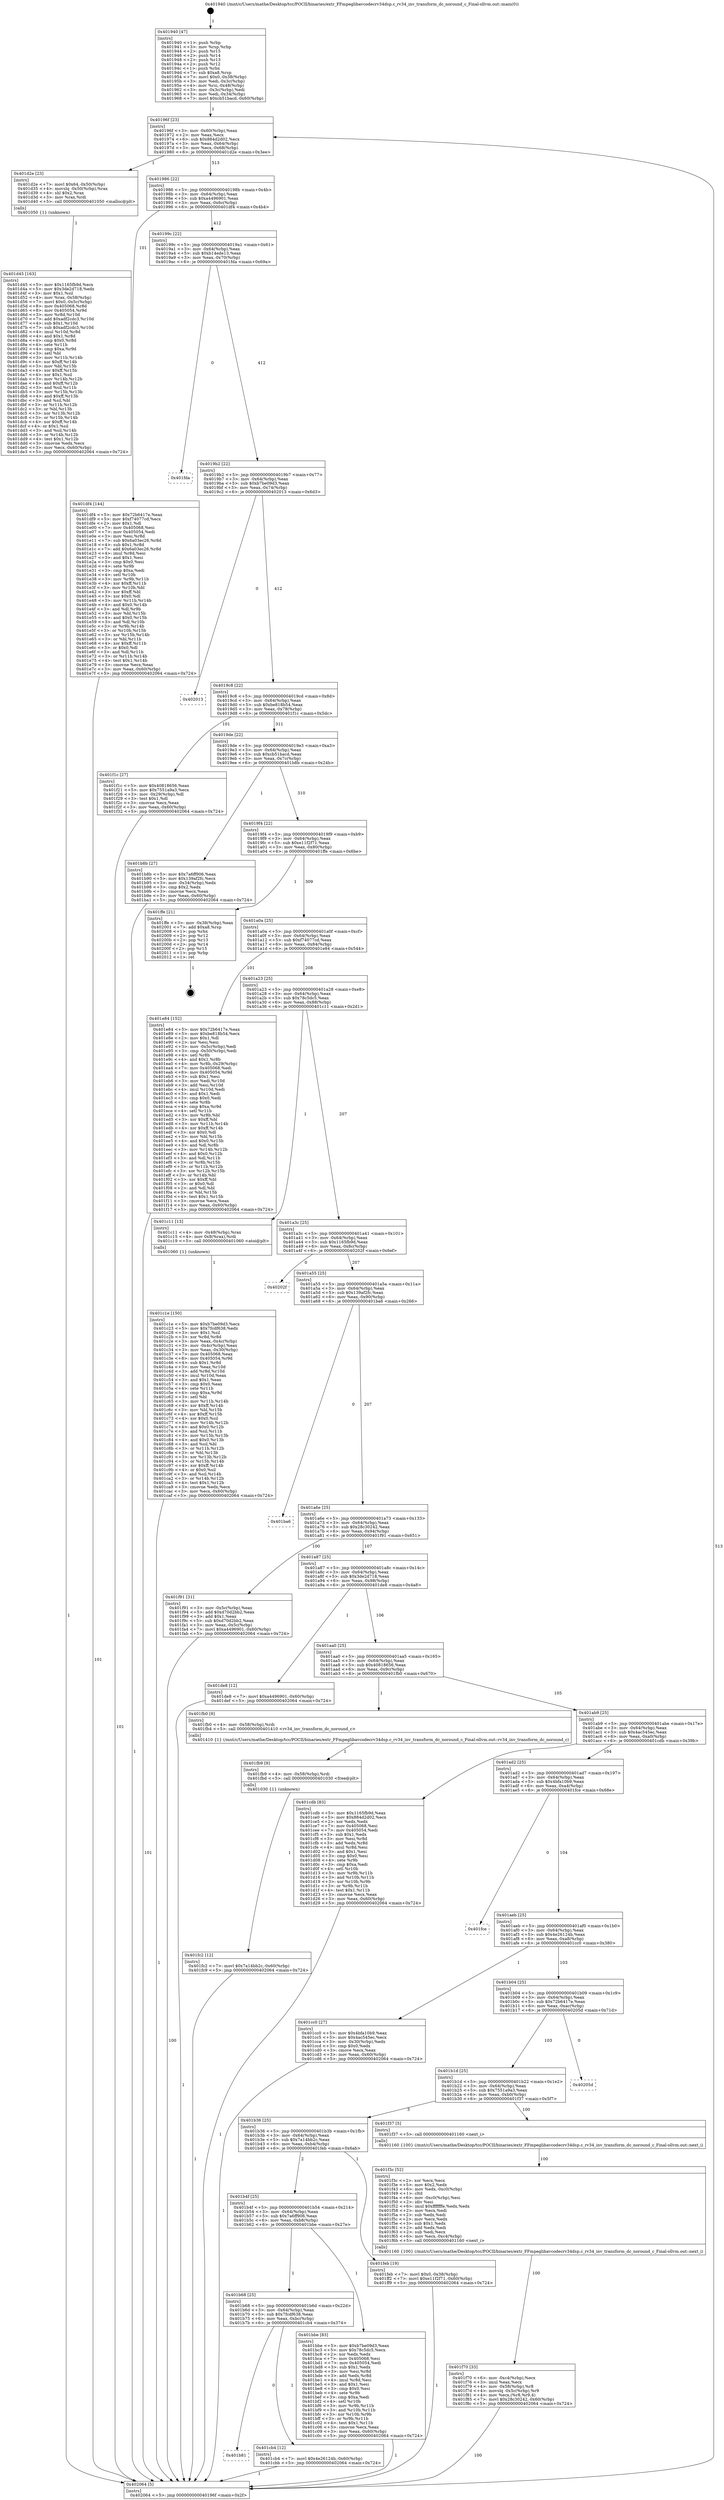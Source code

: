 digraph "0x401940" {
  label = "0x401940 (/mnt/c/Users/mathe/Desktop/tcc/POCII/binaries/extr_FFmpeglibavcodecrv34dsp.c_rv34_inv_transform_dc_noround_c_Final-ollvm.out::main(0))"
  labelloc = "t"
  node[shape=record]

  Entry [label="",width=0.3,height=0.3,shape=circle,fillcolor=black,style=filled]
  "0x40196f" [label="{
     0x40196f [23]\l
     | [instrs]\l
     &nbsp;&nbsp;0x40196f \<+3\>: mov -0x60(%rbp),%eax\l
     &nbsp;&nbsp;0x401972 \<+2\>: mov %eax,%ecx\l
     &nbsp;&nbsp;0x401974 \<+6\>: sub $0x884d2d02,%ecx\l
     &nbsp;&nbsp;0x40197a \<+3\>: mov %eax,-0x64(%rbp)\l
     &nbsp;&nbsp;0x40197d \<+3\>: mov %ecx,-0x68(%rbp)\l
     &nbsp;&nbsp;0x401980 \<+6\>: je 0000000000401d2e \<main+0x3ee\>\l
  }"]
  "0x401d2e" [label="{
     0x401d2e [23]\l
     | [instrs]\l
     &nbsp;&nbsp;0x401d2e \<+7\>: movl $0x64,-0x50(%rbp)\l
     &nbsp;&nbsp;0x401d35 \<+4\>: movslq -0x50(%rbp),%rax\l
     &nbsp;&nbsp;0x401d39 \<+4\>: shl $0x2,%rax\l
     &nbsp;&nbsp;0x401d3d \<+3\>: mov %rax,%rdi\l
     &nbsp;&nbsp;0x401d40 \<+5\>: call 0000000000401050 \<malloc@plt\>\l
     | [calls]\l
     &nbsp;&nbsp;0x401050 \{1\} (unknown)\l
  }"]
  "0x401986" [label="{
     0x401986 [22]\l
     | [instrs]\l
     &nbsp;&nbsp;0x401986 \<+5\>: jmp 000000000040198b \<main+0x4b\>\l
     &nbsp;&nbsp;0x40198b \<+3\>: mov -0x64(%rbp),%eax\l
     &nbsp;&nbsp;0x40198e \<+5\>: sub $0xa4496901,%eax\l
     &nbsp;&nbsp;0x401993 \<+3\>: mov %eax,-0x6c(%rbp)\l
     &nbsp;&nbsp;0x401996 \<+6\>: je 0000000000401df4 \<main+0x4b4\>\l
  }"]
  Exit [label="",width=0.3,height=0.3,shape=circle,fillcolor=black,style=filled,peripheries=2]
  "0x401df4" [label="{
     0x401df4 [144]\l
     | [instrs]\l
     &nbsp;&nbsp;0x401df4 \<+5\>: mov $0x72b6417e,%eax\l
     &nbsp;&nbsp;0x401df9 \<+5\>: mov $0xf74077cd,%ecx\l
     &nbsp;&nbsp;0x401dfe \<+2\>: mov $0x1,%dl\l
     &nbsp;&nbsp;0x401e00 \<+7\>: mov 0x405068,%esi\l
     &nbsp;&nbsp;0x401e07 \<+7\>: mov 0x405054,%edi\l
     &nbsp;&nbsp;0x401e0e \<+3\>: mov %esi,%r8d\l
     &nbsp;&nbsp;0x401e11 \<+7\>: sub $0x6a03ec26,%r8d\l
     &nbsp;&nbsp;0x401e18 \<+4\>: sub $0x1,%r8d\l
     &nbsp;&nbsp;0x401e1c \<+7\>: add $0x6a03ec26,%r8d\l
     &nbsp;&nbsp;0x401e23 \<+4\>: imul %r8d,%esi\l
     &nbsp;&nbsp;0x401e27 \<+3\>: and $0x1,%esi\l
     &nbsp;&nbsp;0x401e2a \<+3\>: cmp $0x0,%esi\l
     &nbsp;&nbsp;0x401e2d \<+4\>: sete %r9b\l
     &nbsp;&nbsp;0x401e31 \<+3\>: cmp $0xa,%edi\l
     &nbsp;&nbsp;0x401e34 \<+4\>: setl %r10b\l
     &nbsp;&nbsp;0x401e38 \<+3\>: mov %r9b,%r11b\l
     &nbsp;&nbsp;0x401e3b \<+4\>: xor $0xff,%r11b\l
     &nbsp;&nbsp;0x401e3f \<+3\>: mov %r10b,%bl\l
     &nbsp;&nbsp;0x401e42 \<+3\>: xor $0xff,%bl\l
     &nbsp;&nbsp;0x401e45 \<+3\>: xor $0x0,%dl\l
     &nbsp;&nbsp;0x401e48 \<+3\>: mov %r11b,%r14b\l
     &nbsp;&nbsp;0x401e4b \<+4\>: and $0x0,%r14b\l
     &nbsp;&nbsp;0x401e4f \<+3\>: and %dl,%r9b\l
     &nbsp;&nbsp;0x401e52 \<+3\>: mov %bl,%r15b\l
     &nbsp;&nbsp;0x401e55 \<+4\>: and $0x0,%r15b\l
     &nbsp;&nbsp;0x401e59 \<+3\>: and %dl,%r10b\l
     &nbsp;&nbsp;0x401e5c \<+3\>: or %r9b,%r14b\l
     &nbsp;&nbsp;0x401e5f \<+3\>: or %r10b,%r15b\l
     &nbsp;&nbsp;0x401e62 \<+3\>: xor %r15b,%r14b\l
     &nbsp;&nbsp;0x401e65 \<+3\>: or %bl,%r11b\l
     &nbsp;&nbsp;0x401e68 \<+4\>: xor $0xff,%r11b\l
     &nbsp;&nbsp;0x401e6c \<+3\>: or $0x0,%dl\l
     &nbsp;&nbsp;0x401e6f \<+3\>: and %dl,%r11b\l
     &nbsp;&nbsp;0x401e72 \<+3\>: or %r11b,%r14b\l
     &nbsp;&nbsp;0x401e75 \<+4\>: test $0x1,%r14b\l
     &nbsp;&nbsp;0x401e79 \<+3\>: cmovne %ecx,%eax\l
     &nbsp;&nbsp;0x401e7c \<+3\>: mov %eax,-0x60(%rbp)\l
     &nbsp;&nbsp;0x401e7f \<+5\>: jmp 0000000000402064 \<main+0x724\>\l
  }"]
  "0x40199c" [label="{
     0x40199c [22]\l
     | [instrs]\l
     &nbsp;&nbsp;0x40199c \<+5\>: jmp 00000000004019a1 \<main+0x61\>\l
     &nbsp;&nbsp;0x4019a1 \<+3\>: mov -0x64(%rbp),%eax\l
     &nbsp;&nbsp;0x4019a4 \<+5\>: sub $0xb14ede13,%eax\l
     &nbsp;&nbsp;0x4019a9 \<+3\>: mov %eax,-0x70(%rbp)\l
     &nbsp;&nbsp;0x4019ac \<+6\>: je 0000000000401fda \<main+0x69a\>\l
  }"]
  "0x401fc2" [label="{
     0x401fc2 [12]\l
     | [instrs]\l
     &nbsp;&nbsp;0x401fc2 \<+7\>: movl $0x7a14bb2c,-0x60(%rbp)\l
     &nbsp;&nbsp;0x401fc9 \<+5\>: jmp 0000000000402064 \<main+0x724\>\l
  }"]
  "0x401fda" [label="{
     0x401fda\l
  }", style=dashed]
  "0x4019b2" [label="{
     0x4019b2 [22]\l
     | [instrs]\l
     &nbsp;&nbsp;0x4019b2 \<+5\>: jmp 00000000004019b7 \<main+0x77\>\l
     &nbsp;&nbsp;0x4019b7 \<+3\>: mov -0x64(%rbp),%eax\l
     &nbsp;&nbsp;0x4019ba \<+5\>: sub $0xb7be09d3,%eax\l
     &nbsp;&nbsp;0x4019bf \<+3\>: mov %eax,-0x74(%rbp)\l
     &nbsp;&nbsp;0x4019c2 \<+6\>: je 0000000000402013 \<main+0x6d3\>\l
  }"]
  "0x401fb9" [label="{
     0x401fb9 [9]\l
     | [instrs]\l
     &nbsp;&nbsp;0x401fb9 \<+4\>: mov -0x58(%rbp),%rdi\l
     &nbsp;&nbsp;0x401fbd \<+5\>: call 0000000000401030 \<free@plt\>\l
     | [calls]\l
     &nbsp;&nbsp;0x401030 \{1\} (unknown)\l
  }"]
  "0x402013" [label="{
     0x402013\l
  }", style=dashed]
  "0x4019c8" [label="{
     0x4019c8 [22]\l
     | [instrs]\l
     &nbsp;&nbsp;0x4019c8 \<+5\>: jmp 00000000004019cd \<main+0x8d\>\l
     &nbsp;&nbsp;0x4019cd \<+3\>: mov -0x64(%rbp),%eax\l
     &nbsp;&nbsp;0x4019d0 \<+5\>: sub $0xbe818b54,%eax\l
     &nbsp;&nbsp;0x4019d5 \<+3\>: mov %eax,-0x78(%rbp)\l
     &nbsp;&nbsp;0x4019d8 \<+6\>: je 0000000000401f1c \<main+0x5dc\>\l
  }"]
  "0x401f70" [label="{
     0x401f70 [33]\l
     | [instrs]\l
     &nbsp;&nbsp;0x401f70 \<+6\>: mov -0xc4(%rbp),%ecx\l
     &nbsp;&nbsp;0x401f76 \<+3\>: imul %eax,%ecx\l
     &nbsp;&nbsp;0x401f79 \<+4\>: mov -0x58(%rbp),%r8\l
     &nbsp;&nbsp;0x401f7d \<+4\>: movslq -0x5c(%rbp),%r9\l
     &nbsp;&nbsp;0x401f81 \<+4\>: mov %ecx,(%r8,%r9,4)\l
     &nbsp;&nbsp;0x401f85 \<+7\>: movl $0x28c30242,-0x60(%rbp)\l
     &nbsp;&nbsp;0x401f8c \<+5\>: jmp 0000000000402064 \<main+0x724\>\l
  }"]
  "0x401f1c" [label="{
     0x401f1c [27]\l
     | [instrs]\l
     &nbsp;&nbsp;0x401f1c \<+5\>: mov $0x40818656,%eax\l
     &nbsp;&nbsp;0x401f21 \<+5\>: mov $0x7551a9a3,%ecx\l
     &nbsp;&nbsp;0x401f26 \<+3\>: mov -0x29(%rbp),%dl\l
     &nbsp;&nbsp;0x401f29 \<+3\>: test $0x1,%dl\l
     &nbsp;&nbsp;0x401f2c \<+3\>: cmovne %ecx,%eax\l
     &nbsp;&nbsp;0x401f2f \<+3\>: mov %eax,-0x60(%rbp)\l
     &nbsp;&nbsp;0x401f32 \<+5\>: jmp 0000000000402064 \<main+0x724\>\l
  }"]
  "0x4019de" [label="{
     0x4019de [22]\l
     | [instrs]\l
     &nbsp;&nbsp;0x4019de \<+5\>: jmp 00000000004019e3 \<main+0xa3\>\l
     &nbsp;&nbsp;0x4019e3 \<+3\>: mov -0x64(%rbp),%eax\l
     &nbsp;&nbsp;0x4019e6 \<+5\>: sub $0xcb51bacd,%eax\l
     &nbsp;&nbsp;0x4019eb \<+3\>: mov %eax,-0x7c(%rbp)\l
     &nbsp;&nbsp;0x4019ee \<+6\>: je 0000000000401b8b \<main+0x24b\>\l
  }"]
  "0x401f3c" [label="{
     0x401f3c [52]\l
     | [instrs]\l
     &nbsp;&nbsp;0x401f3c \<+2\>: xor %ecx,%ecx\l
     &nbsp;&nbsp;0x401f3e \<+5\>: mov $0x2,%edx\l
     &nbsp;&nbsp;0x401f43 \<+6\>: mov %edx,-0xc0(%rbp)\l
     &nbsp;&nbsp;0x401f49 \<+1\>: cltd\l
     &nbsp;&nbsp;0x401f4a \<+6\>: mov -0xc0(%rbp),%esi\l
     &nbsp;&nbsp;0x401f50 \<+2\>: idiv %esi\l
     &nbsp;&nbsp;0x401f52 \<+6\>: imul $0xfffffffe,%edx,%edx\l
     &nbsp;&nbsp;0x401f58 \<+2\>: mov %ecx,%edi\l
     &nbsp;&nbsp;0x401f5a \<+2\>: sub %edx,%edi\l
     &nbsp;&nbsp;0x401f5c \<+2\>: mov %ecx,%edx\l
     &nbsp;&nbsp;0x401f5e \<+3\>: sub $0x1,%edx\l
     &nbsp;&nbsp;0x401f61 \<+2\>: add %edx,%edi\l
     &nbsp;&nbsp;0x401f63 \<+2\>: sub %edi,%ecx\l
     &nbsp;&nbsp;0x401f65 \<+6\>: mov %ecx,-0xc4(%rbp)\l
     &nbsp;&nbsp;0x401f6b \<+5\>: call 0000000000401160 \<next_i\>\l
     | [calls]\l
     &nbsp;&nbsp;0x401160 \{100\} (/mnt/c/Users/mathe/Desktop/tcc/POCII/binaries/extr_FFmpeglibavcodecrv34dsp.c_rv34_inv_transform_dc_noround_c_Final-ollvm.out::next_i)\l
  }"]
  "0x401b8b" [label="{
     0x401b8b [27]\l
     | [instrs]\l
     &nbsp;&nbsp;0x401b8b \<+5\>: mov $0x7a6ff906,%eax\l
     &nbsp;&nbsp;0x401b90 \<+5\>: mov $0x139af2fc,%ecx\l
     &nbsp;&nbsp;0x401b95 \<+3\>: mov -0x34(%rbp),%edx\l
     &nbsp;&nbsp;0x401b98 \<+3\>: cmp $0x2,%edx\l
     &nbsp;&nbsp;0x401b9b \<+3\>: cmovne %ecx,%eax\l
     &nbsp;&nbsp;0x401b9e \<+3\>: mov %eax,-0x60(%rbp)\l
     &nbsp;&nbsp;0x401ba1 \<+5\>: jmp 0000000000402064 \<main+0x724\>\l
  }"]
  "0x4019f4" [label="{
     0x4019f4 [22]\l
     | [instrs]\l
     &nbsp;&nbsp;0x4019f4 \<+5\>: jmp 00000000004019f9 \<main+0xb9\>\l
     &nbsp;&nbsp;0x4019f9 \<+3\>: mov -0x64(%rbp),%eax\l
     &nbsp;&nbsp;0x4019fc \<+5\>: sub $0xe11f2f71,%eax\l
     &nbsp;&nbsp;0x401a01 \<+3\>: mov %eax,-0x80(%rbp)\l
     &nbsp;&nbsp;0x401a04 \<+6\>: je 0000000000401ffe \<main+0x6be\>\l
  }"]
  "0x402064" [label="{
     0x402064 [5]\l
     | [instrs]\l
     &nbsp;&nbsp;0x402064 \<+5\>: jmp 000000000040196f \<main+0x2f\>\l
  }"]
  "0x401940" [label="{
     0x401940 [47]\l
     | [instrs]\l
     &nbsp;&nbsp;0x401940 \<+1\>: push %rbp\l
     &nbsp;&nbsp;0x401941 \<+3\>: mov %rsp,%rbp\l
     &nbsp;&nbsp;0x401944 \<+2\>: push %r15\l
     &nbsp;&nbsp;0x401946 \<+2\>: push %r14\l
     &nbsp;&nbsp;0x401948 \<+2\>: push %r13\l
     &nbsp;&nbsp;0x40194a \<+2\>: push %r12\l
     &nbsp;&nbsp;0x40194c \<+1\>: push %rbx\l
     &nbsp;&nbsp;0x40194d \<+7\>: sub $0xa8,%rsp\l
     &nbsp;&nbsp;0x401954 \<+7\>: movl $0x0,-0x38(%rbp)\l
     &nbsp;&nbsp;0x40195b \<+3\>: mov %edi,-0x3c(%rbp)\l
     &nbsp;&nbsp;0x40195e \<+4\>: mov %rsi,-0x48(%rbp)\l
     &nbsp;&nbsp;0x401962 \<+3\>: mov -0x3c(%rbp),%edi\l
     &nbsp;&nbsp;0x401965 \<+3\>: mov %edi,-0x34(%rbp)\l
     &nbsp;&nbsp;0x401968 \<+7\>: movl $0xcb51bacd,-0x60(%rbp)\l
  }"]
  "0x401d45" [label="{
     0x401d45 [163]\l
     | [instrs]\l
     &nbsp;&nbsp;0x401d45 \<+5\>: mov $0x1165fb9d,%ecx\l
     &nbsp;&nbsp;0x401d4a \<+5\>: mov $0x3de2d718,%edx\l
     &nbsp;&nbsp;0x401d4f \<+3\>: mov $0x1,%sil\l
     &nbsp;&nbsp;0x401d52 \<+4\>: mov %rax,-0x58(%rbp)\l
     &nbsp;&nbsp;0x401d56 \<+7\>: movl $0x0,-0x5c(%rbp)\l
     &nbsp;&nbsp;0x401d5d \<+8\>: mov 0x405068,%r8d\l
     &nbsp;&nbsp;0x401d65 \<+8\>: mov 0x405054,%r9d\l
     &nbsp;&nbsp;0x401d6d \<+3\>: mov %r8d,%r10d\l
     &nbsp;&nbsp;0x401d70 \<+7\>: add $0xadf2cdc3,%r10d\l
     &nbsp;&nbsp;0x401d77 \<+4\>: sub $0x1,%r10d\l
     &nbsp;&nbsp;0x401d7b \<+7\>: sub $0xadf2cdc3,%r10d\l
     &nbsp;&nbsp;0x401d82 \<+4\>: imul %r10d,%r8d\l
     &nbsp;&nbsp;0x401d86 \<+4\>: and $0x1,%r8d\l
     &nbsp;&nbsp;0x401d8a \<+4\>: cmp $0x0,%r8d\l
     &nbsp;&nbsp;0x401d8e \<+4\>: sete %r11b\l
     &nbsp;&nbsp;0x401d92 \<+4\>: cmp $0xa,%r9d\l
     &nbsp;&nbsp;0x401d96 \<+3\>: setl %bl\l
     &nbsp;&nbsp;0x401d99 \<+3\>: mov %r11b,%r14b\l
     &nbsp;&nbsp;0x401d9c \<+4\>: xor $0xff,%r14b\l
     &nbsp;&nbsp;0x401da0 \<+3\>: mov %bl,%r15b\l
     &nbsp;&nbsp;0x401da3 \<+4\>: xor $0xff,%r15b\l
     &nbsp;&nbsp;0x401da7 \<+4\>: xor $0x1,%sil\l
     &nbsp;&nbsp;0x401dab \<+3\>: mov %r14b,%r12b\l
     &nbsp;&nbsp;0x401dae \<+4\>: and $0xff,%r12b\l
     &nbsp;&nbsp;0x401db2 \<+3\>: and %sil,%r11b\l
     &nbsp;&nbsp;0x401db5 \<+3\>: mov %r15b,%r13b\l
     &nbsp;&nbsp;0x401db8 \<+4\>: and $0xff,%r13b\l
     &nbsp;&nbsp;0x401dbc \<+3\>: and %sil,%bl\l
     &nbsp;&nbsp;0x401dbf \<+3\>: or %r11b,%r12b\l
     &nbsp;&nbsp;0x401dc2 \<+3\>: or %bl,%r13b\l
     &nbsp;&nbsp;0x401dc5 \<+3\>: xor %r13b,%r12b\l
     &nbsp;&nbsp;0x401dc8 \<+3\>: or %r15b,%r14b\l
     &nbsp;&nbsp;0x401dcb \<+4\>: xor $0xff,%r14b\l
     &nbsp;&nbsp;0x401dcf \<+4\>: or $0x1,%sil\l
     &nbsp;&nbsp;0x401dd3 \<+3\>: and %sil,%r14b\l
     &nbsp;&nbsp;0x401dd6 \<+3\>: or %r14b,%r12b\l
     &nbsp;&nbsp;0x401dd9 \<+4\>: test $0x1,%r12b\l
     &nbsp;&nbsp;0x401ddd \<+3\>: cmovne %edx,%ecx\l
     &nbsp;&nbsp;0x401de0 \<+3\>: mov %ecx,-0x60(%rbp)\l
     &nbsp;&nbsp;0x401de3 \<+5\>: jmp 0000000000402064 \<main+0x724\>\l
  }"]
  "0x401ffe" [label="{
     0x401ffe [21]\l
     | [instrs]\l
     &nbsp;&nbsp;0x401ffe \<+3\>: mov -0x38(%rbp),%eax\l
     &nbsp;&nbsp;0x402001 \<+7\>: add $0xa8,%rsp\l
     &nbsp;&nbsp;0x402008 \<+1\>: pop %rbx\l
     &nbsp;&nbsp;0x402009 \<+2\>: pop %r12\l
     &nbsp;&nbsp;0x40200b \<+2\>: pop %r13\l
     &nbsp;&nbsp;0x40200d \<+2\>: pop %r14\l
     &nbsp;&nbsp;0x40200f \<+2\>: pop %r15\l
     &nbsp;&nbsp;0x402011 \<+1\>: pop %rbp\l
     &nbsp;&nbsp;0x402012 \<+1\>: ret\l
  }"]
  "0x401a0a" [label="{
     0x401a0a [25]\l
     | [instrs]\l
     &nbsp;&nbsp;0x401a0a \<+5\>: jmp 0000000000401a0f \<main+0xcf\>\l
     &nbsp;&nbsp;0x401a0f \<+3\>: mov -0x64(%rbp),%eax\l
     &nbsp;&nbsp;0x401a12 \<+5\>: sub $0xf74077cd,%eax\l
     &nbsp;&nbsp;0x401a17 \<+6\>: mov %eax,-0x84(%rbp)\l
     &nbsp;&nbsp;0x401a1d \<+6\>: je 0000000000401e84 \<main+0x544\>\l
  }"]
  "0x401b81" [label="{
     0x401b81\l
  }", style=dashed]
  "0x401e84" [label="{
     0x401e84 [152]\l
     | [instrs]\l
     &nbsp;&nbsp;0x401e84 \<+5\>: mov $0x72b6417e,%eax\l
     &nbsp;&nbsp;0x401e89 \<+5\>: mov $0xbe818b54,%ecx\l
     &nbsp;&nbsp;0x401e8e \<+2\>: mov $0x1,%dl\l
     &nbsp;&nbsp;0x401e90 \<+2\>: xor %esi,%esi\l
     &nbsp;&nbsp;0x401e92 \<+3\>: mov -0x5c(%rbp),%edi\l
     &nbsp;&nbsp;0x401e95 \<+3\>: cmp -0x50(%rbp),%edi\l
     &nbsp;&nbsp;0x401e98 \<+4\>: setl %r8b\l
     &nbsp;&nbsp;0x401e9c \<+4\>: and $0x1,%r8b\l
     &nbsp;&nbsp;0x401ea0 \<+4\>: mov %r8b,-0x29(%rbp)\l
     &nbsp;&nbsp;0x401ea4 \<+7\>: mov 0x405068,%edi\l
     &nbsp;&nbsp;0x401eab \<+8\>: mov 0x405054,%r9d\l
     &nbsp;&nbsp;0x401eb3 \<+3\>: sub $0x1,%esi\l
     &nbsp;&nbsp;0x401eb6 \<+3\>: mov %edi,%r10d\l
     &nbsp;&nbsp;0x401eb9 \<+3\>: add %esi,%r10d\l
     &nbsp;&nbsp;0x401ebc \<+4\>: imul %r10d,%edi\l
     &nbsp;&nbsp;0x401ec0 \<+3\>: and $0x1,%edi\l
     &nbsp;&nbsp;0x401ec3 \<+3\>: cmp $0x0,%edi\l
     &nbsp;&nbsp;0x401ec6 \<+4\>: sete %r8b\l
     &nbsp;&nbsp;0x401eca \<+4\>: cmp $0xa,%r9d\l
     &nbsp;&nbsp;0x401ece \<+4\>: setl %r11b\l
     &nbsp;&nbsp;0x401ed2 \<+3\>: mov %r8b,%bl\l
     &nbsp;&nbsp;0x401ed5 \<+3\>: xor $0xff,%bl\l
     &nbsp;&nbsp;0x401ed8 \<+3\>: mov %r11b,%r14b\l
     &nbsp;&nbsp;0x401edb \<+4\>: xor $0xff,%r14b\l
     &nbsp;&nbsp;0x401edf \<+3\>: xor $0x0,%dl\l
     &nbsp;&nbsp;0x401ee2 \<+3\>: mov %bl,%r15b\l
     &nbsp;&nbsp;0x401ee5 \<+4\>: and $0x0,%r15b\l
     &nbsp;&nbsp;0x401ee9 \<+3\>: and %dl,%r8b\l
     &nbsp;&nbsp;0x401eec \<+3\>: mov %r14b,%r12b\l
     &nbsp;&nbsp;0x401eef \<+4\>: and $0x0,%r12b\l
     &nbsp;&nbsp;0x401ef3 \<+3\>: and %dl,%r11b\l
     &nbsp;&nbsp;0x401ef6 \<+3\>: or %r8b,%r15b\l
     &nbsp;&nbsp;0x401ef9 \<+3\>: or %r11b,%r12b\l
     &nbsp;&nbsp;0x401efc \<+3\>: xor %r12b,%r15b\l
     &nbsp;&nbsp;0x401eff \<+3\>: or %r14b,%bl\l
     &nbsp;&nbsp;0x401f02 \<+3\>: xor $0xff,%bl\l
     &nbsp;&nbsp;0x401f05 \<+3\>: or $0x0,%dl\l
     &nbsp;&nbsp;0x401f08 \<+2\>: and %dl,%bl\l
     &nbsp;&nbsp;0x401f0a \<+3\>: or %bl,%r15b\l
     &nbsp;&nbsp;0x401f0d \<+4\>: test $0x1,%r15b\l
     &nbsp;&nbsp;0x401f11 \<+3\>: cmovne %ecx,%eax\l
     &nbsp;&nbsp;0x401f14 \<+3\>: mov %eax,-0x60(%rbp)\l
     &nbsp;&nbsp;0x401f17 \<+5\>: jmp 0000000000402064 \<main+0x724\>\l
  }"]
  "0x401a23" [label="{
     0x401a23 [25]\l
     | [instrs]\l
     &nbsp;&nbsp;0x401a23 \<+5\>: jmp 0000000000401a28 \<main+0xe8\>\l
     &nbsp;&nbsp;0x401a28 \<+3\>: mov -0x64(%rbp),%eax\l
     &nbsp;&nbsp;0x401a2b \<+5\>: sub $0x78c5dc5,%eax\l
     &nbsp;&nbsp;0x401a30 \<+6\>: mov %eax,-0x88(%rbp)\l
     &nbsp;&nbsp;0x401a36 \<+6\>: je 0000000000401c11 \<main+0x2d1\>\l
  }"]
  "0x401cb4" [label="{
     0x401cb4 [12]\l
     | [instrs]\l
     &nbsp;&nbsp;0x401cb4 \<+7\>: movl $0x4e26124b,-0x60(%rbp)\l
     &nbsp;&nbsp;0x401cbb \<+5\>: jmp 0000000000402064 \<main+0x724\>\l
  }"]
  "0x401c11" [label="{
     0x401c11 [13]\l
     | [instrs]\l
     &nbsp;&nbsp;0x401c11 \<+4\>: mov -0x48(%rbp),%rax\l
     &nbsp;&nbsp;0x401c15 \<+4\>: mov 0x8(%rax),%rdi\l
     &nbsp;&nbsp;0x401c19 \<+5\>: call 0000000000401060 \<atoi@plt\>\l
     | [calls]\l
     &nbsp;&nbsp;0x401060 \{1\} (unknown)\l
  }"]
  "0x401a3c" [label="{
     0x401a3c [25]\l
     | [instrs]\l
     &nbsp;&nbsp;0x401a3c \<+5\>: jmp 0000000000401a41 \<main+0x101\>\l
     &nbsp;&nbsp;0x401a41 \<+3\>: mov -0x64(%rbp),%eax\l
     &nbsp;&nbsp;0x401a44 \<+5\>: sub $0x1165fb9d,%eax\l
     &nbsp;&nbsp;0x401a49 \<+6\>: mov %eax,-0x8c(%rbp)\l
     &nbsp;&nbsp;0x401a4f \<+6\>: je 000000000040202f \<main+0x6ef\>\l
  }"]
  "0x401c1e" [label="{
     0x401c1e [150]\l
     | [instrs]\l
     &nbsp;&nbsp;0x401c1e \<+5\>: mov $0xb7be09d3,%ecx\l
     &nbsp;&nbsp;0x401c23 \<+5\>: mov $0x7fcdf638,%edx\l
     &nbsp;&nbsp;0x401c28 \<+3\>: mov $0x1,%sil\l
     &nbsp;&nbsp;0x401c2b \<+3\>: xor %r8d,%r8d\l
     &nbsp;&nbsp;0x401c2e \<+3\>: mov %eax,-0x4c(%rbp)\l
     &nbsp;&nbsp;0x401c31 \<+3\>: mov -0x4c(%rbp),%eax\l
     &nbsp;&nbsp;0x401c34 \<+3\>: mov %eax,-0x30(%rbp)\l
     &nbsp;&nbsp;0x401c37 \<+7\>: mov 0x405068,%eax\l
     &nbsp;&nbsp;0x401c3e \<+8\>: mov 0x405054,%r9d\l
     &nbsp;&nbsp;0x401c46 \<+4\>: sub $0x1,%r8d\l
     &nbsp;&nbsp;0x401c4a \<+3\>: mov %eax,%r10d\l
     &nbsp;&nbsp;0x401c4d \<+3\>: add %r8d,%r10d\l
     &nbsp;&nbsp;0x401c50 \<+4\>: imul %r10d,%eax\l
     &nbsp;&nbsp;0x401c54 \<+3\>: and $0x1,%eax\l
     &nbsp;&nbsp;0x401c57 \<+3\>: cmp $0x0,%eax\l
     &nbsp;&nbsp;0x401c5a \<+4\>: sete %r11b\l
     &nbsp;&nbsp;0x401c5e \<+4\>: cmp $0xa,%r9d\l
     &nbsp;&nbsp;0x401c62 \<+3\>: setl %bl\l
     &nbsp;&nbsp;0x401c65 \<+3\>: mov %r11b,%r14b\l
     &nbsp;&nbsp;0x401c68 \<+4\>: xor $0xff,%r14b\l
     &nbsp;&nbsp;0x401c6c \<+3\>: mov %bl,%r15b\l
     &nbsp;&nbsp;0x401c6f \<+4\>: xor $0xff,%r15b\l
     &nbsp;&nbsp;0x401c73 \<+4\>: xor $0x0,%sil\l
     &nbsp;&nbsp;0x401c77 \<+3\>: mov %r14b,%r12b\l
     &nbsp;&nbsp;0x401c7a \<+4\>: and $0x0,%r12b\l
     &nbsp;&nbsp;0x401c7e \<+3\>: and %sil,%r11b\l
     &nbsp;&nbsp;0x401c81 \<+3\>: mov %r15b,%r13b\l
     &nbsp;&nbsp;0x401c84 \<+4\>: and $0x0,%r13b\l
     &nbsp;&nbsp;0x401c88 \<+3\>: and %sil,%bl\l
     &nbsp;&nbsp;0x401c8b \<+3\>: or %r11b,%r12b\l
     &nbsp;&nbsp;0x401c8e \<+3\>: or %bl,%r13b\l
     &nbsp;&nbsp;0x401c91 \<+3\>: xor %r13b,%r12b\l
     &nbsp;&nbsp;0x401c94 \<+3\>: or %r15b,%r14b\l
     &nbsp;&nbsp;0x401c97 \<+4\>: xor $0xff,%r14b\l
     &nbsp;&nbsp;0x401c9b \<+4\>: or $0x0,%sil\l
     &nbsp;&nbsp;0x401c9f \<+3\>: and %sil,%r14b\l
     &nbsp;&nbsp;0x401ca2 \<+3\>: or %r14b,%r12b\l
     &nbsp;&nbsp;0x401ca5 \<+4\>: test $0x1,%r12b\l
     &nbsp;&nbsp;0x401ca9 \<+3\>: cmovne %edx,%ecx\l
     &nbsp;&nbsp;0x401cac \<+3\>: mov %ecx,-0x60(%rbp)\l
     &nbsp;&nbsp;0x401caf \<+5\>: jmp 0000000000402064 \<main+0x724\>\l
  }"]
  "0x40202f" [label="{
     0x40202f\l
  }", style=dashed]
  "0x401a55" [label="{
     0x401a55 [25]\l
     | [instrs]\l
     &nbsp;&nbsp;0x401a55 \<+5\>: jmp 0000000000401a5a \<main+0x11a\>\l
     &nbsp;&nbsp;0x401a5a \<+3\>: mov -0x64(%rbp),%eax\l
     &nbsp;&nbsp;0x401a5d \<+5\>: sub $0x139af2fc,%eax\l
     &nbsp;&nbsp;0x401a62 \<+6\>: mov %eax,-0x90(%rbp)\l
     &nbsp;&nbsp;0x401a68 \<+6\>: je 0000000000401ba6 \<main+0x266\>\l
  }"]
  "0x401b68" [label="{
     0x401b68 [25]\l
     | [instrs]\l
     &nbsp;&nbsp;0x401b68 \<+5\>: jmp 0000000000401b6d \<main+0x22d\>\l
     &nbsp;&nbsp;0x401b6d \<+3\>: mov -0x64(%rbp),%eax\l
     &nbsp;&nbsp;0x401b70 \<+5\>: sub $0x7fcdf638,%eax\l
     &nbsp;&nbsp;0x401b75 \<+6\>: mov %eax,-0xbc(%rbp)\l
     &nbsp;&nbsp;0x401b7b \<+6\>: je 0000000000401cb4 \<main+0x374\>\l
  }"]
  "0x401ba6" [label="{
     0x401ba6\l
  }", style=dashed]
  "0x401a6e" [label="{
     0x401a6e [25]\l
     | [instrs]\l
     &nbsp;&nbsp;0x401a6e \<+5\>: jmp 0000000000401a73 \<main+0x133\>\l
     &nbsp;&nbsp;0x401a73 \<+3\>: mov -0x64(%rbp),%eax\l
     &nbsp;&nbsp;0x401a76 \<+5\>: sub $0x28c30242,%eax\l
     &nbsp;&nbsp;0x401a7b \<+6\>: mov %eax,-0x94(%rbp)\l
     &nbsp;&nbsp;0x401a81 \<+6\>: je 0000000000401f91 \<main+0x651\>\l
  }"]
  "0x401bbe" [label="{
     0x401bbe [83]\l
     | [instrs]\l
     &nbsp;&nbsp;0x401bbe \<+5\>: mov $0xb7be09d3,%eax\l
     &nbsp;&nbsp;0x401bc3 \<+5\>: mov $0x78c5dc5,%ecx\l
     &nbsp;&nbsp;0x401bc8 \<+2\>: xor %edx,%edx\l
     &nbsp;&nbsp;0x401bca \<+7\>: mov 0x405068,%esi\l
     &nbsp;&nbsp;0x401bd1 \<+7\>: mov 0x405054,%edi\l
     &nbsp;&nbsp;0x401bd8 \<+3\>: sub $0x1,%edx\l
     &nbsp;&nbsp;0x401bdb \<+3\>: mov %esi,%r8d\l
     &nbsp;&nbsp;0x401bde \<+3\>: add %edx,%r8d\l
     &nbsp;&nbsp;0x401be1 \<+4\>: imul %r8d,%esi\l
     &nbsp;&nbsp;0x401be5 \<+3\>: and $0x1,%esi\l
     &nbsp;&nbsp;0x401be8 \<+3\>: cmp $0x0,%esi\l
     &nbsp;&nbsp;0x401beb \<+4\>: sete %r9b\l
     &nbsp;&nbsp;0x401bef \<+3\>: cmp $0xa,%edi\l
     &nbsp;&nbsp;0x401bf2 \<+4\>: setl %r10b\l
     &nbsp;&nbsp;0x401bf6 \<+3\>: mov %r9b,%r11b\l
     &nbsp;&nbsp;0x401bf9 \<+3\>: and %r10b,%r11b\l
     &nbsp;&nbsp;0x401bfc \<+3\>: xor %r10b,%r9b\l
     &nbsp;&nbsp;0x401bff \<+3\>: or %r9b,%r11b\l
     &nbsp;&nbsp;0x401c02 \<+4\>: test $0x1,%r11b\l
     &nbsp;&nbsp;0x401c06 \<+3\>: cmovne %ecx,%eax\l
     &nbsp;&nbsp;0x401c09 \<+3\>: mov %eax,-0x60(%rbp)\l
     &nbsp;&nbsp;0x401c0c \<+5\>: jmp 0000000000402064 \<main+0x724\>\l
  }"]
  "0x401f91" [label="{
     0x401f91 [31]\l
     | [instrs]\l
     &nbsp;&nbsp;0x401f91 \<+3\>: mov -0x5c(%rbp),%eax\l
     &nbsp;&nbsp;0x401f94 \<+5\>: add $0xd70d2bb2,%eax\l
     &nbsp;&nbsp;0x401f99 \<+3\>: add $0x1,%eax\l
     &nbsp;&nbsp;0x401f9c \<+5\>: sub $0xd70d2bb2,%eax\l
     &nbsp;&nbsp;0x401fa1 \<+3\>: mov %eax,-0x5c(%rbp)\l
     &nbsp;&nbsp;0x401fa4 \<+7\>: movl $0xa4496901,-0x60(%rbp)\l
     &nbsp;&nbsp;0x401fab \<+5\>: jmp 0000000000402064 \<main+0x724\>\l
  }"]
  "0x401a87" [label="{
     0x401a87 [25]\l
     | [instrs]\l
     &nbsp;&nbsp;0x401a87 \<+5\>: jmp 0000000000401a8c \<main+0x14c\>\l
     &nbsp;&nbsp;0x401a8c \<+3\>: mov -0x64(%rbp),%eax\l
     &nbsp;&nbsp;0x401a8f \<+5\>: sub $0x3de2d718,%eax\l
     &nbsp;&nbsp;0x401a94 \<+6\>: mov %eax,-0x98(%rbp)\l
     &nbsp;&nbsp;0x401a9a \<+6\>: je 0000000000401de8 \<main+0x4a8\>\l
  }"]
  "0x401b4f" [label="{
     0x401b4f [25]\l
     | [instrs]\l
     &nbsp;&nbsp;0x401b4f \<+5\>: jmp 0000000000401b54 \<main+0x214\>\l
     &nbsp;&nbsp;0x401b54 \<+3\>: mov -0x64(%rbp),%eax\l
     &nbsp;&nbsp;0x401b57 \<+5\>: sub $0x7a6ff906,%eax\l
     &nbsp;&nbsp;0x401b5c \<+6\>: mov %eax,-0xb8(%rbp)\l
     &nbsp;&nbsp;0x401b62 \<+6\>: je 0000000000401bbe \<main+0x27e\>\l
  }"]
  "0x401de8" [label="{
     0x401de8 [12]\l
     | [instrs]\l
     &nbsp;&nbsp;0x401de8 \<+7\>: movl $0xa4496901,-0x60(%rbp)\l
     &nbsp;&nbsp;0x401def \<+5\>: jmp 0000000000402064 \<main+0x724\>\l
  }"]
  "0x401aa0" [label="{
     0x401aa0 [25]\l
     | [instrs]\l
     &nbsp;&nbsp;0x401aa0 \<+5\>: jmp 0000000000401aa5 \<main+0x165\>\l
     &nbsp;&nbsp;0x401aa5 \<+3\>: mov -0x64(%rbp),%eax\l
     &nbsp;&nbsp;0x401aa8 \<+5\>: sub $0x40818656,%eax\l
     &nbsp;&nbsp;0x401aad \<+6\>: mov %eax,-0x9c(%rbp)\l
     &nbsp;&nbsp;0x401ab3 \<+6\>: je 0000000000401fb0 \<main+0x670\>\l
  }"]
  "0x401feb" [label="{
     0x401feb [19]\l
     | [instrs]\l
     &nbsp;&nbsp;0x401feb \<+7\>: movl $0x0,-0x38(%rbp)\l
     &nbsp;&nbsp;0x401ff2 \<+7\>: movl $0xe11f2f71,-0x60(%rbp)\l
     &nbsp;&nbsp;0x401ff9 \<+5\>: jmp 0000000000402064 \<main+0x724\>\l
  }"]
  "0x401fb0" [label="{
     0x401fb0 [9]\l
     | [instrs]\l
     &nbsp;&nbsp;0x401fb0 \<+4\>: mov -0x58(%rbp),%rdi\l
     &nbsp;&nbsp;0x401fb4 \<+5\>: call 0000000000401410 \<rv34_inv_transform_dc_noround_c\>\l
     | [calls]\l
     &nbsp;&nbsp;0x401410 \{1\} (/mnt/c/Users/mathe/Desktop/tcc/POCII/binaries/extr_FFmpeglibavcodecrv34dsp.c_rv34_inv_transform_dc_noround_c_Final-ollvm.out::rv34_inv_transform_dc_noround_c)\l
  }"]
  "0x401ab9" [label="{
     0x401ab9 [25]\l
     | [instrs]\l
     &nbsp;&nbsp;0x401ab9 \<+5\>: jmp 0000000000401abe \<main+0x17e\>\l
     &nbsp;&nbsp;0x401abe \<+3\>: mov -0x64(%rbp),%eax\l
     &nbsp;&nbsp;0x401ac1 \<+5\>: sub $0x4ac545ec,%eax\l
     &nbsp;&nbsp;0x401ac6 \<+6\>: mov %eax,-0xa0(%rbp)\l
     &nbsp;&nbsp;0x401acc \<+6\>: je 0000000000401cdb \<main+0x39b\>\l
  }"]
  "0x401b36" [label="{
     0x401b36 [25]\l
     | [instrs]\l
     &nbsp;&nbsp;0x401b36 \<+5\>: jmp 0000000000401b3b \<main+0x1fb\>\l
     &nbsp;&nbsp;0x401b3b \<+3\>: mov -0x64(%rbp),%eax\l
     &nbsp;&nbsp;0x401b3e \<+5\>: sub $0x7a14bb2c,%eax\l
     &nbsp;&nbsp;0x401b43 \<+6\>: mov %eax,-0xb4(%rbp)\l
     &nbsp;&nbsp;0x401b49 \<+6\>: je 0000000000401feb \<main+0x6ab\>\l
  }"]
  "0x401cdb" [label="{
     0x401cdb [83]\l
     | [instrs]\l
     &nbsp;&nbsp;0x401cdb \<+5\>: mov $0x1165fb9d,%eax\l
     &nbsp;&nbsp;0x401ce0 \<+5\>: mov $0x884d2d02,%ecx\l
     &nbsp;&nbsp;0x401ce5 \<+2\>: xor %edx,%edx\l
     &nbsp;&nbsp;0x401ce7 \<+7\>: mov 0x405068,%esi\l
     &nbsp;&nbsp;0x401cee \<+7\>: mov 0x405054,%edi\l
     &nbsp;&nbsp;0x401cf5 \<+3\>: sub $0x1,%edx\l
     &nbsp;&nbsp;0x401cf8 \<+3\>: mov %esi,%r8d\l
     &nbsp;&nbsp;0x401cfb \<+3\>: add %edx,%r8d\l
     &nbsp;&nbsp;0x401cfe \<+4\>: imul %r8d,%esi\l
     &nbsp;&nbsp;0x401d02 \<+3\>: and $0x1,%esi\l
     &nbsp;&nbsp;0x401d05 \<+3\>: cmp $0x0,%esi\l
     &nbsp;&nbsp;0x401d08 \<+4\>: sete %r9b\l
     &nbsp;&nbsp;0x401d0c \<+3\>: cmp $0xa,%edi\l
     &nbsp;&nbsp;0x401d0f \<+4\>: setl %r10b\l
     &nbsp;&nbsp;0x401d13 \<+3\>: mov %r9b,%r11b\l
     &nbsp;&nbsp;0x401d16 \<+3\>: and %r10b,%r11b\l
     &nbsp;&nbsp;0x401d19 \<+3\>: xor %r10b,%r9b\l
     &nbsp;&nbsp;0x401d1c \<+3\>: or %r9b,%r11b\l
     &nbsp;&nbsp;0x401d1f \<+4\>: test $0x1,%r11b\l
     &nbsp;&nbsp;0x401d23 \<+3\>: cmovne %ecx,%eax\l
     &nbsp;&nbsp;0x401d26 \<+3\>: mov %eax,-0x60(%rbp)\l
     &nbsp;&nbsp;0x401d29 \<+5\>: jmp 0000000000402064 \<main+0x724\>\l
  }"]
  "0x401ad2" [label="{
     0x401ad2 [25]\l
     | [instrs]\l
     &nbsp;&nbsp;0x401ad2 \<+5\>: jmp 0000000000401ad7 \<main+0x197\>\l
     &nbsp;&nbsp;0x401ad7 \<+3\>: mov -0x64(%rbp),%eax\l
     &nbsp;&nbsp;0x401ada \<+5\>: sub $0x4bfa10b9,%eax\l
     &nbsp;&nbsp;0x401adf \<+6\>: mov %eax,-0xa4(%rbp)\l
     &nbsp;&nbsp;0x401ae5 \<+6\>: je 0000000000401fce \<main+0x68e\>\l
  }"]
  "0x401f37" [label="{
     0x401f37 [5]\l
     | [instrs]\l
     &nbsp;&nbsp;0x401f37 \<+5\>: call 0000000000401160 \<next_i\>\l
     | [calls]\l
     &nbsp;&nbsp;0x401160 \{100\} (/mnt/c/Users/mathe/Desktop/tcc/POCII/binaries/extr_FFmpeglibavcodecrv34dsp.c_rv34_inv_transform_dc_noround_c_Final-ollvm.out::next_i)\l
  }"]
  "0x401fce" [label="{
     0x401fce\l
  }", style=dashed]
  "0x401aeb" [label="{
     0x401aeb [25]\l
     | [instrs]\l
     &nbsp;&nbsp;0x401aeb \<+5\>: jmp 0000000000401af0 \<main+0x1b0\>\l
     &nbsp;&nbsp;0x401af0 \<+3\>: mov -0x64(%rbp),%eax\l
     &nbsp;&nbsp;0x401af3 \<+5\>: sub $0x4e26124b,%eax\l
     &nbsp;&nbsp;0x401af8 \<+6\>: mov %eax,-0xa8(%rbp)\l
     &nbsp;&nbsp;0x401afe \<+6\>: je 0000000000401cc0 \<main+0x380\>\l
  }"]
  "0x401b1d" [label="{
     0x401b1d [25]\l
     | [instrs]\l
     &nbsp;&nbsp;0x401b1d \<+5\>: jmp 0000000000401b22 \<main+0x1e2\>\l
     &nbsp;&nbsp;0x401b22 \<+3\>: mov -0x64(%rbp),%eax\l
     &nbsp;&nbsp;0x401b25 \<+5\>: sub $0x7551a9a3,%eax\l
     &nbsp;&nbsp;0x401b2a \<+6\>: mov %eax,-0xb0(%rbp)\l
     &nbsp;&nbsp;0x401b30 \<+6\>: je 0000000000401f37 \<main+0x5f7\>\l
  }"]
  "0x401cc0" [label="{
     0x401cc0 [27]\l
     | [instrs]\l
     &nbsp;&nbsp;0x401cc0 \<+5\>: mov $0x4bfa10b9,%eax\l
     &nbsp;&nbsp;0x401cc5 \<+5\>: mov $0x4ac545ec,%ecx\l
     &nbsp;&nbsp;0x401cca \<+3\>: mov -0x30(%rbp),%edx\l
     &nbsp;&nbsp;0x401ccd \<+3\>: cmp $0x0,%edx\l
     &nbsp;&nbsp;0x401cd0 \<+3\>: cmove %ecx,%eax\l
     &nbsp;&nbsp;0x401cd3 \<+3\>: mov %eax,-0x60(%rbp)\l
     &nbsp;&nbsp;0x401cd6 \<+5\>: jmp 0000000000402064 \<main+0x724\>\l
  }"]
  "0x401b04" [label="{
     0x401b04 [25]\l
     | [instrs]\l
     &nbsp;&nbsp;0x401b04 \<+5\>: jmp 0000000000401b09 \<main+0x1c9\>\l
     &nbsp;&nbsp;0x401b09 \<+3\>: mov -0x64(%rbp),%eax\l
     &nbsp;&nbsp;0x401b0c \<+5\>: sub $0x72b6417e,%eax\l
     &nbsp;&nbsp;0x401b11 \<+6\>: mov %eax,-0xac(%rbp)\l
     &nbsp;&nbsp;0x401b17 \<+6\>: je 000000000040205d \<main+0x71d\>\l
  }"]
  "0x40205d" [label="{
     0x40205d\l
  }", style=dashed]
  Entry -> "0x401940" [label=" 1"]
  "0x40196f" -> "0x401d2e" [label=" 1"]
  "0x40196f" -> "0x401986" [label=" 513"]
  "0x401ffe" -> Exit [label=" 1"]
  "0x401986" -> "0x401df4" [label=" 101"]
  "0x401986" -> "0x40199c" [label=" 412"]
  "0x401feb" -> "0x402064" [label=" 1"]
  "0x40199c" -> "0x401fda" [label=" 0"]
  "0x40199c" -> "0x4019b2" [label=" 412"]
  "0x401fc2" -> "0x402064" [label=" 1"]
  "0x4019b2" -> "0x402013" [label=" 0"]
  "0x4019b2" -> "0x4019c8" [label=" 412"]
  "0x401fb9" -> "0x401fc2" [label=" 1"]
  "0x4019c8" -> "0x401f1c" [label=" 101"]
  "0x4019c8" -> "0x4019de" [label=" 311"]
  "0x401fb0" -> "0x401fb9" [label=" 1"]
  "0x4019de" -> "0x401b8b" [label=" 1"]
  "0x4019de" -> "0x4019f4" [label=" 310"]
  "0x401b8b" -> "0x402064" [label=" 1"]
  "0x401940" -> "0x40196f" [label=" 1"]
  "0x402064" -> "0x40196f" [label=" 513"]
  "0x401f91" -> "0x402064" [label=" 100"]
  "0x4019f4" -> "0x401ffe" [label=" 1"]
  "0x4019f4" -> "0x401a0a" [label=" 309"]
  "0x401f70" -> "0x402064" [label=" 100"]
  "0x401a0a" -> "0x401e84" [label=" 101"]
  "0x401a0a" -> "0x401a23" [label=" 208"]
  "0x401f3c" -> "0x401f70" [label=" 100"]
  "0x401a23" -> "0x401c11" [label=" 1"]
  "0x401a23" -> "0x401a3c" [label=" 207"]
  "0x401f37" -> "0x401f3c" [label=" 100"]
  "0x401a3c" -> "0x40202f" [label=" 0"]
  "0x401a3c" -> "0x401a55" [label=" 207"]
  "0x401e84" -> "0x402064" [label=" 101"]
  "0x401a55" -> "0x401ba6" [label=" 0"]
  "0x401a55" -> "0x401a6e" [label=" 207"]
  "0x401df4" -> "0x402064" [label=" 101"]
  "0x401a6e" -> "0x401f91" [label=" 100"]
  "0x401a6e" -> "0x401a87" [label=" 107"]
  "0x401de8" -> "0x402064" [label=" 1"]
  "0x401a87" -> "0x401de8" [label=" 1"]
  "0x401a87" -> "0x401aa0" [label=" 106"]
  "0x401d2e" -> "0x401d45" [label=" 1"]
  "0x401aa0" -> "0x401fb0" [label=" 1"]
  "0x401aa0" -> "0x401ab9" [label=" 105"]
  "0x401cdb" -> "0x402064" [label=" 1"]
  "0x401ab9" -> "0x401cdb" [label=" 1"]
  "0x401ab9" -> "0x401ad2" [label=" 104"]
  "0x401cb4" -> "0x402064" [label=" 1"]
  "0x401ad2" -> "0x401fce" [label=" 0"]
  "0x401ad2" -> "0x401aeb" [label=" 104"]
  "0x401b68" -> "0x401b81" [label=" 0"]
  "0x401aeb" -> "0x401cc0" [label=" 1"]
  "0x401aeb" -> "0x401b04" [label=" 103"]
  "0x401f1c" -> "0x402064" [label=" 101"]
  "0x401b04" -> "0x40205d" [label=" 0"]
  "0x401b04" -> "0x401b1d" [label=" 103"]
  "0x401b68" -> "0x401cb4" [label=" 1"]
  "0x401b1d" -> "0x401f37" [label=" 100"]
  "0x401b1d" -> "0x401b36" [label=" 3"]
  "0x401cc0" -> "0x402064" [label=" 1"]
  "0x401b36" -> "0x401feb" [label=" 1"]
  "0x401b36" -> "0x401b4f" [label=" 2"]
  "0x401d45" -> "0x402064" [label=" 1"]
  "0x401b4f" -> "0x401bbe" [label=" 1"]
  "0x401b4f" -> "0x401b68" [label=" 1"]
  "0x401bbe" -> "0x402064" [label=" 1"]
  "0x401c11" -> "0x401c1e" [label=" 1"]
  "0x401c1e" -> "0x402064" [label=" 1"]
}
